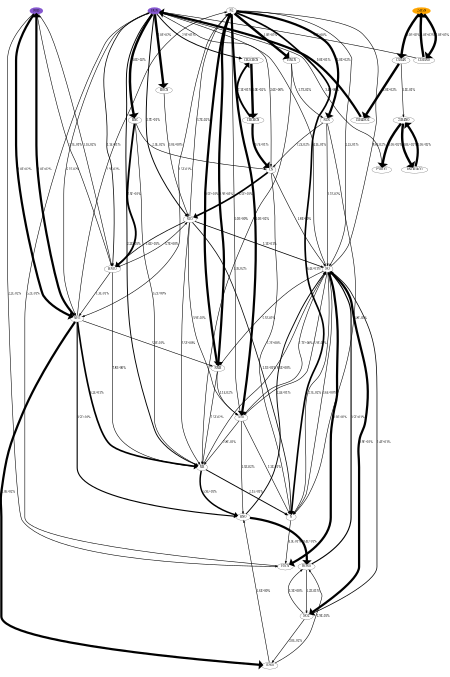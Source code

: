 digraph {
    graph [b="0,0,1558,558", rankdir=TB, center=true, splines=True, size="3,5!", dpi=400, ratio="fill"];
	NO -> N2 [label="8.6E-02%" fontcolor=black fontname=serif fontsize=16 penwidth=3]
	NO -> NNH [label="5.3E-01%" fontcolor=black fontname=serif fontsize=16 penwidth=3]
	NO -> N [label="2.7E-02%" fontcolor=black fontname=serif fontsize=16 penwidth=3]
	NO -> N2O [label="3.9E-02%" fontcolor=black fontname=serif fontsize=16 penwidth=3]
	NO -> NO2 [label="9.9E+01%" fontcolor=black fontname=serif fontsize=16 penwidth=12]
	NO -> HCN [label="4.1E-01%" fontcolor=black fontname=serif fontsize=16 penwidth=3]
	NO -> H2CN [label="1.0E+02%" fontcolor=black fontname=serif fontsize=16 penwidth=12]
	NO2 -> HONO [label="5.3E+00%" fontcolor=black fontname=serif fontsize=16 penwidth=3]
	NO2 -> H2NO [label="2.0E-02%" fontcolor=black fontname=serif fontsize=16 penwidth=3]
	NO2 -> NO [label="1.4E+01%" fontcolor=black fontname=serif fontsize=16 penwidth=4]
	N2 -> NNH [label="9.9E+01%" fontcolor=black fontname=serif fontsize=16 penwidth=12]
	N2 -> NH2 [label="1.5E-01%" fontcolor=black fontname=serif fontsize=16 penwidth=3]
	N2 -> N [label="6.4E+01%" fontcolor=black fontname=serif fontsize=16 penwidth=9]
	N2 -> N2O [label="1.0E+02%" fontcolor=black fontname=serif fontsize=16 penwidth=12]
	N2 -> NO [label="2.2E-01%" fontcolor=black fontname=serif fontsize=16 penwidth=3]
	N2 -> NCN [label="1.0E+02%" fontcolor=black fontname=serif fontsize=16 penwidth=12]
	N2 -> HNCN [label="1.0E+02%" fontcolor=black fontname=serif fontsize=16 penwidth=13]
	C5H5N -> C5H4N [label="1.0E+02%" fontcolor=black fontname=serif fontsize=16 penwidth=13]
	C5H5N -> C5H5NO [label="1.0E+02%" fontcolor=black fontname=serif fontsize=16 penwidth=13]
	HCN -> NH2 [label="6.2E-02%" fontcolor=black fontname=serif fontsize=16 penwidth=3]
	HCN -> NH [label="2.2E+01%" fontcolor=black fontname=serif fontsize=16 penwidth=5]
	HCN -> HNC [label="1.0E+02%" fontcolor=black fontname=serif fontsize=16 penwidth=13]
	HCN -> CN [label="2.6E+00%" fontcolor=black fontname=serif fontsize=16 penwidth=3]
	HCN -> HNCO [label="1.1E+01%" fontcolor=black fontname=serif fontsize=16 penwidth=4]
	HCN -> NCO [label="2.7E+01%" fontcolor=black fontname=serif fontsize=16 penwidth=5]
	HCN -> CH2CHCN [label="2.9E+01%" fontcolor=black fontname=serif fontsize=16 penwidth=5]
	HCN -> HOCN [label="1.0E+02%" fontcolor=black fontname=serif fontsize=16 penwidth=13]
	NNH -> N2 [label="9.5E+01%" fontcolor=black fontname=serif fontsize=16 penwidth=12]
	NNH -> NH [label="7.5E-02%" fontcolor=black fontname=serif fontsize=16 penwidth=3]
	NNH -> N2O [label="1.1E-02%" fontcolor=black fontname=serif fontsize=16 penwidth=3]
	N -> NO [label="3.6E+00%" fontcolor=black fontname=serif fontsize=16 penwidth=3]
	N -> H2CN [label="4.3E-01%" fontcolor=black fontname=serif fontsize=16 penwidth=3]
	NH3 -> NH2 [label="1.0E+02%" fontcolor=black fontname=serif fontsize=16 penwidth=12]
	NH3 -> HNCO [label="1.3E-02%" fontcolor=black fontname=serif fontsize=16 penwidth=3]
	NH3 -> H2CN [label="2.2E-02%" fontcolor=black fontname=serif fontsize=16 penwidth=3]
	H2CN -> HCN [label="5.2E-01%" fontcolor=black fontname=serif fontsize=16 penwidth=3]
	N2O -> N2 [label="5.0E+00%" fontcolor=black fontname=serif fontsize=16 penwidth=3]
	N2O -> NH [label="2.8E-01%" fontcolor=black fontname=serif fontsize=16 penwidth=3]
	N2O -> HNO [label="1.5E-02%" fontcolor=black fontname=serif fontsize=16 penwidth=3]
	N2O -> N [label="1.1E-01%" fontcolor=black fontname=serif fontsize=16 penwidth=3]
	N2O -> NO [label="1.7E+00%" fontcolor=black fontname=serif fontsize=16 penwidth=3]
	HONO -> NO [label="3.5E+01%" fontcolor=black fontname=serif fontsize=16 penwidth=6]
	HONO -> NO2 [label="5.2E-01%" fontcolor=black fontname=serif fontsize=16 penwidth=3]
	H2NO -> HNO [label="5.6E+00%" fontcolor=black fontname=serif fontsize=16 penwidth=3]
	H2NO -> HONO [label="2.9E-01%" fontcolor=black fontname=serif fontsize=16 penwidth=3]
	NH2 -> N2 [label="2.9E-02%" fontcolor=black fontname=serif fontsize=16 penwidth=3]
	NH2 -> NNH [label="5.3E-01%" fontcolor=black fontname=serif fontsize=16 penwidth=3]
	NH2 -> NH [label="6.2E+01%" fontcolor=black fontname=serif fontsize=16 penwidth=9]
	NH2 -> HNO [label="3.5E+01%" fontcolor=black fontname=serif fontsize=16 penwidth=6]
	NH2 -> H2NO [label="1.0E+02%" fontcolor=black fontname=serif fontsize=16 penwidth=12]
	NH2 -> NH3 [label="1.0E+02%" fontcolor=black fontname=serif fontsize=16 penwidth=12]
	NCN -> N [label="3.8E-02%" fontcolor=black fontname=serif fontsize=16 penwidth=3]
	NCN -> NO [label="1.2E-02%" fontcolor=black fontname=serif fontsize=16 penwidth=3]
	NCN -> CN [label="7.2E-02%" fontcolor=black fontname=serif fontsize=16 penwidth=3]
	HNCN -> NH [label="1.3E-02%" fontcolor=black fontname=serif fontsize=16 penwidth=3]
	HNCN -> NCN [label="1.7E-02%" fontcolor=black fontname=serif fontsize=16 penwidth=3]
	C5H4N -> C5H4NO [label="1.1E-01%" fontcolor=black fontname=serif fontsize=16 penwidth=3]
	C5H4N -> C5H4NO2 [label="1.0E+02%" fontcolor=black fontname=serif fontsize=16 penwidth=13]
	C5H5NO -> HCN [label="5.5E+00%" fontcolor=black fontname=serif fontsize=16 penwidth=3]
	C5H5NO -> C5H5N [label="1.0E+02%" fontcolor=black fontname=serif fontsize=16 penwidth=13]
	NH -> HNO [label="5.9E+01%" fontcolor=black fontname=serif fontsize=16 penwidth=8]
	NH -> N [label="2.1E+01%" fontcolor=black fontname=serif fontsize=16 penwidth=5]
	NH -> NO [label="8.5E+00%" fontcolor=black fontname=serif fontsize=16 penwidth=3]
	HNC -> NH [label="3.2E+00%" fontcolor=black fontname=serif fontsize=16 penwidth=3]
	HNC -> CN [label="2.3E-02%" fontcolor=black fontname=serif fontsize=16 penwidth=3]
	HNC -> HNCO [label="7.3E+01%" fontcolor=black fontname=serif fontsize=16 penwidth=10]
	CN -> N [label="2.2E+00%" fontcolor=black fontname=serif fontsize=16 penwidth=3]
	CN -> NO [label="1.8E+00%" fontcolor=black fontname=serif fontsize=16 penwidth=3]
	CN -> NCO [label="6.5E+01%" fontcolor=black fontname=serif fontsize=16 penwidth=9]
	HNCO -> NH2 [label="1.3E-01%" fontcolor=black fontname=serif fontsize=16 penwidth=3]
	HNCO -> NH [label="7.8E+00%" fontcolor=black fontname=serif fontsize=16 penwidth=3]
	HNCO -> NH3 [label="3.7E-01%" fontcolor=black fontname=serif fontsize=16 penwidth=3]
	HNCO -> NCO [label="5.7E+00%" fontcolor=black fontname=serif fontsize=16 penwidth=3]
	NCO -> N2 [label="5.7E-02%" fontcolor=black fontname=serif fontsize=16 penwidth=3]
	NCO -> NH [label="5.5E+00%" fontcolor=black fontname=serif fontsize=16 penwidth=3]
	NCO -> N [label="1.3E+01%" fontcolor=black fontname=serif fontsize=16 penwidth=4]
	NCO -> N2O [label="3.9E-02%" fontcolor=black fontname=serif fontsize=16 penwidth=3]
	NCO -> NO [label="1.1E+01%" fontcolor=black fontname=serif fontsize=16 penwidth=4]
	NCO -> HNCO [label="1.6E+01%" fontcolor=black fontname=serif fontsize=16 penwidth=4]
	CH2CHCN -> CHCHCN [label="1.0E+02%" fontcolor=black fontname=serif fontsize=16 penwidth=13]
	HOCN -> NCO [label="3.0E+00%" fontcolor=black fontname=serif fontsize=16 penwidth=3]
	HNO -> HONO [label="9.4E+01%" fontcolor=black fontname=serif fontsize=16 penwidth=12]
	HNO -> NO [label="2.4E+01%" fontcolor=black fontname=serif fontsize=16 penwidth=5]
	C5H4NO -> PYRLYL [label="1.0E+02%" fontcolor=black fontname=serif fontsize=16 penwidth=13]
	C5H4NO -> BNC4H4CO [label="1.0E+02%" fontcolor=black fontname=serif fontsize=16 penwidth=13]
	C5H4NO2 -> HCN [label="9.0E+01%" fontcolor=black fontname=serif fontsize=16 penwidth=12]
	CHCHCN -> CN [label="9.7E+01%" fontcolor=black fontname=serif fontsize=16 penwidth=12]
	CHCHCN -> CH2CHCN [label="7.1E+01%" fontcolor=black fontname=serif fontsize=16 penwidth=10]
	PYRLYL -> HCN [label="3.4E+00%" fontcolor=black fontname=serif fontsize=16 penwidth=3]
	BNC4H4CO -> C5H4NO [label="1.0E+02%" fontcolor=black fontname=serif fontsize=16 penwidth=12]
	NO [fontname=serif fontsize=16]
	NO2 [fontname=serif fontsize=16]
	N2 [fontname=serif fontsize=16]
	C5H5N [fontname=serif fontsize=16]
	HCN [fontname=serif fontsize=16]
	NNH [fontname=serif fontsize=16]
	N [fontname=serif fontsize=16]
	NH3 [fontname=serif fontsize=16]
	H2CN [fontname=serif fontsize=16]
	N2O [fontname=serif fontsize=16]
	HONO [fontname=serif fontsize=16]
	H2NO [fontname=serif fontsize=16]
	NH2 [fontname=serif fontsize=16]
	NCN [fontname=serif fontsize=16]
	HNCN [fontname=serif fontsize=16]
	C5H4N [fontname=serif fontsize=16]
	C5H5NO [fontname=serif fontsize=16]
	NH [fontname=serif fontsize=16]
	HNC [fontname=serif fontsize=16]
	CN [fontname=serif fontsize=16]
	HNCO [fontname=serif fontsize=16]
	NCO [fontname=serif fontsize=16]
	CH2CHCN [fontname=serif fontsize=16]
	HOCN [fontname=serif fontsize=16]
	HNO [fontname=serif fontsize=16]
	C5H4NO [fontname=serif fontsize=16]
	C5H4NO2 [fontname=serif fontsize=16]
	CHCHCN [fontname=serif fontsize=16]
	PYRLYL [fontname=serif fontsize=16]
	BNC4H4CO [fontname=serif fontsize=16]
	HCN [color="#500dbab1" fillcolor="#500dbab1" style=filled]
	NH3 [color="#500dbab1" fillcolor="#500dbab1" style=filled]
	C5H5N [color=orange fillcolor=orange style=filled]

    {rank="source"; C5H5N,NH3,HCN,N2}
}
